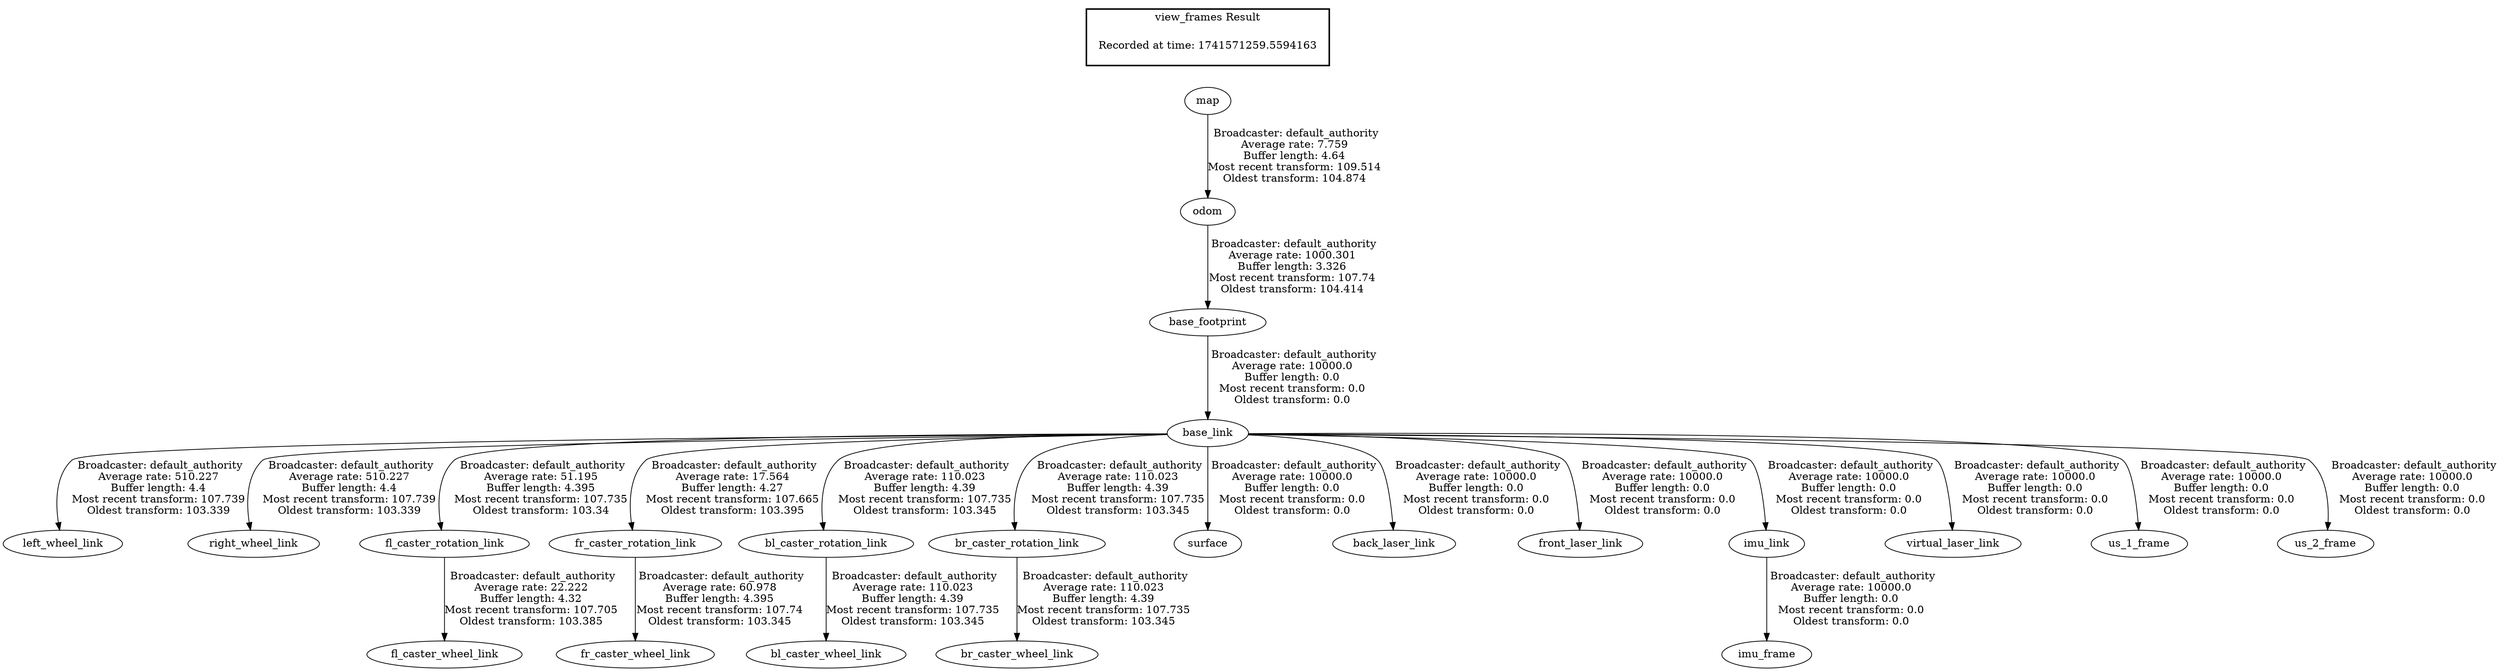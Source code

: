 digraph G {
"map" -> "odom"[label=" Broadcaster: default_authority\nAverage rate: 7.759\nBuffer length: 4.64\nMost recent transform: 109.514\nOldest transform: 104.874\n"];
"base_link" -> "left_wheel_link"[label=" Broadcaster: default_authority\nAverage rate: 510.227\nBuffer length: 4.4\nMost recent transform: 107.739\nOldest transform: 103.339\n"];
"base_footprint" -> "base_link"[label=" Broadcaster: default_authority\nAverage rate: 10000.0\nBuffer length: 0.0\nMost recent transform: 0.0\nOldest transform: 0.0\n"];
"base_link" -> "right_wheel_link"[label=" Broadcaster: default_authority\nAverage rate: 510.227\nBuffer length: 4.4\nMost recent transform: 107.739\nOldest transform: 103.339\n"];
"base_link" -> "fl_caster_rotation_link"[label=" Broadcaster: default_authority\nAverage rate: 51.195\nBuffer length: 4.395\nMost recent transform: 107.735\nOldest transform: 103.34\n"];
"fr_caster_rotation_link" -> "fr_caster_wheel_link"[label=" Broadcaster: default_authority\nAverage rate: 60.978\nBuffer length: 4.395\nMost recent transform: 107.74\nOldest transform: 103.345\n"];
"base_link" -> "fr_caster_rotation_link"[label=" Broadcaster: default_authority\nAverage rate: 17.564\nBuffer length: 4.27\nMost recent transform: 107.665\nOldest transform: 103.395\n"];
"base_link" -> "bl_caster_rotation_link"[label=" Broadcaster: default_authority\nAverage rate: 110.023\nBuffer length: 4.39\nMost recent transform: 107.735\nOldest transform: 103.345\n"];
"bl_caster_rotation_link" -> "bl_caster_wheel_link"[label=" Broadcaster: default_authority\nAverage rate: 110.023\nBuffer length: 4.39\nMost recent transform: 107.735\nOldest transform: 103.345\n"];
"base_link" -> "br_caster_rotation_link"[label=" Broadcaster: default_authority\nAverage rate: 110.023\nBuffer length: 4.39\nMost recent transform: 107.735\nOldest transform: 103.345\n"];
"br_caster_rotation_link" -> "br_caster_wheel_link"[label=" Broadcaster: default_authority\nAverage rate: 110.023\nBuffer length: 4.39\nMost recent transform: 107.735\nOldest transform: 103.345\n"];
"fl_caster_rotation_link" -> "fl_caster_wheel_link"[label=" Broadcaster: default_authority\nAverage rate: 22.222\nBuffer length: 4.32\nMost recent transform: 107.705\nOldest transform: 103.385\n"];
"odom" -> "base_footprint"[label=" Broadcaster: default_authority\nAverage rate: 1000.301\nBuffer length: 3.326\nMost recent transform: 107.74\nOldest transform: 104.414\n"];
"base_link" -> "surface"[label=" Broadcaster: default_authority\nAverage rate: 10000.0\nBuffer length: 0.0\nMost recent transform: 0.0\nOldest transform: 0.0\n"];
"base_link" -> "back_laser_link"[label=" Broadcaster: default_authority\nAverage rate: 10000.0\nBuffer length: 0.0\nMost recent transform: 0.0\nOldest transform: 0.0\n"];
"base_link" -> "front_laser_link"[label=" Broadcaster: default_authority\nAverage rate: 10000.0\nBuffer length: 0.0\nMost recent transform: 0.0\nOldest transform: 0.0\n"];
"base_link" -> "imu_link"[label=" Broadcaster: default_authority\nAverage rate: 10000.0\nBuffer length: 0.0\nMost recent transform: 0.0\nOldest transform: 0.0\n"];
"base_link" -> "virtual_laser_link"[label=" Broadcaster: default_authority\nAverage rate: 10000.0\nBuffer length: 0.0\nMost recent transform: 0.0\nOldest transform: 0.0\n"];
"imu_link" -> "imu_frame"[label=" Broadcaster: default_authority\nAverage rate: 10000.0\nBuffer length: 0.0\nMost recent transform: 0.0\nOldest transform: 0.0\n"];
"base_link" -> "us_1_frame"[label=" Broadcaster: default_authority\nAverage rate: 10000.0\nBuffer length: 0.0\nMost recent transform: 0.0\nOldest transform: 0.0\n"];
"base_link" -> "us_2_frame"[label=" Broadcaster: default_authority\nAverage rate: 10000.0\nBuffer length: 0.0\nMost recent transform: 0.0\nOldest transform: 0.0\n"];
edge [style=invis];
 subgraph cluster_legend { style=bold; color=black; label ="view_frames Result";
"Recorded at time: 1741571259.5594163"[ shape=plaintext ] ;
}->"map";
}